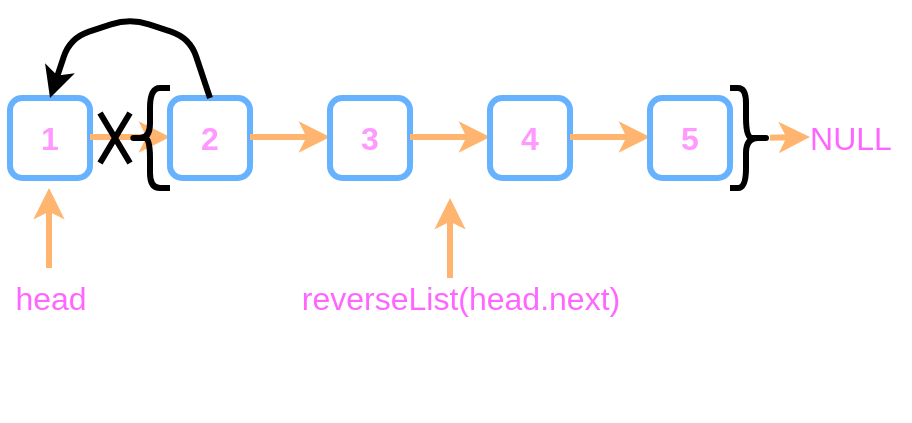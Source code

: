 <mxfile version="12.4.2" type="device" pages="1"><diagram id="ZfcbB-Dv1ELpHulXH-31" name="Page-1"><mxGraphModel dx="746" dy="575" grid="1" gridSize="10" guides="1" tooltips="1" connect="1" arrows="1" fold="1" page="1" pageScale="1" pageWidth="827" pageHeight="1169" math="0" shadow="0"><root><mxCell id="0"/><mxCell id="1" parent="0"/><mxCell id="YM_ruiJ9f5etb11lFPOt-1" value="&lt;font color=&quot;#ff99ff&quot; size=&quot;1&quot;&gt;&lt;b style=&quot;font-size: 16px&quot;&gt;1&lt;/b&gt;&lt;/font&gt;" style="whiteSpace=wrap;html=1;aspect=fixed;strokeWidth=3;strokeColor=#66B2FF;rounded=1;" vertex="1" parent="1"><mxGeometry x="80" y="240" width="40" height="40" as="geometry"/></mxCell><mxCell id="YM_ruiJ9f5etb11lFPOt-12" value="" style="endArrow=classic;html=1;strokeColor=#FFB570;strokeWidth=3;" edge="1" parent="1"><mxGeometry width="50" height="50" relative="1" as="geometry"><mxPoint x="120" y="259.5" as="sourcePoint"/><mxPoint x="160" y="259.5" as="targetPoint"/></mxGeometry></mxCell><mxCell id="YM_ruiJ9f5etb11lFPOt-50" value="" style="edgeStyle=orthogonalEdgeStyle;rounded=0;orthogonalLoop=1;jettySize=auto;html=1;strokeColor=none;strokeWidth=3;fontColor=#000000;" edge="1" parent="1" source="YM_ruiJ9f5etb11lFPOt-54" target="YM_ruiJ9f5etb11lFPOt-1"><mxGeometry relative="1" as="geometry"/></mxCell><mxCell id="YM_ruiJ9f5etb11lFPOt-14" value="&lt;font color=&quot;#ff99ff&quot; size=&quot;1&quot;&gt;&lt;b style=&quot;font-size: 16px&quot;&gt;2&lt;/b&gt;&lt;/font&gt;" style="whiteSpace=wrap;html=1;aspect=fixed;strokeWidth=3;strokeColor=#66B2FF;rounded=1;" vertex="1" parent="1"><mxGeometry x="160" y="240" width="40" height="40" as="geometry"/></mxCell><mxCell id="YM_ruiJ9f5etb11lFPOt-15" value="" style="endArrow=classic;html=1;strokeColor=#FFB570;strokeWidth=3;" edge="1" parent="1"><mxGeometry width="50" height="50" relative="1" as="geometry"><mxPoint x="200" y="259.5" as="sourcePoint"/><mxPoint x="240" y="259.5" as="targetPoint"/></mxGeometry></mxCell><mxCell id="YM_ruiJ9f5etb11lFPOt-16" value="&lt;font color=&quot;#ff99ff&quot; size=&quot;1&quot;&gt;&lt;b style=&quot;font-size: 16px&quot;&gt;3&lt;/b&gt;&lt;/font&gt;" style="whiteSpace=wrap;html=1;aspect=fixed;strokeWidth=3;strokeColor=#66B2FF;rounded=1;" vertex="1" parent="1"><mxGeometry x="240" y="240" width="40" height="40" as="geometry"/></mxCell><mxCell id="YM_ruiJ9f5etb11lFPOt-17" value="" style="endArrow=classic;html=1;strokeColor=#FFB570;strokeWidth=3;" edge="1" parent="1"><mxGeometry width="50" height="50" relative="1" as="geometry"><mxPoint x="280" y="259.5" as="sourcePoint"/><mxPoint x="320" y="259.5" as="targetPoint"/></mxGeometry></mxCell><mxCell id="YM_ruiJ9f5etb11lFPOt-18" value="&lt;font color=&quot;#ff99ff&quot; size=&quot;1&quot;&gt;&lt;b style=&quot;font-size: 16px&quot;&gt;4&lt;/b&gt;&lt;/font&gt;" style="whiteSpace=wrap;html=1;aspect=fixed;strokeWidth=3;strokeColor=#66B2FF;rounded=1;" vertex="1" parent="1"><mxGeometry x="320" y="240" width="40" height="40" as="geometry"/></mxCell><mxCell id="YM_ruiJ9f5etb11lFPOt-19" value="" style="endArrow=classic;html=1;strokeColor=#FFB570;strokeWidth=3;" edge="1" parent="1"><mxGeometry width="50" height="50" relative="1" as="geometry"><mxPoint x="360" y="259.5" as="sourcePoint"/><mxPoint x="400" y="259.5" as="targetPoint"/></mxGeometry></mxCell><mxCell id="YM_ruiJ9f5etb11lFPOt-20" value="&lt;font color=&quot;#ff99ff&quot; size=&quot;1&quot;&gt;&lt;b style=&quot;font-size: 16px&quot;&gt;5&lt;/b&gt;&lt;/font&gt;" style="whiteSpace=wrap;html=1;aspect=fixed;strokeWidth=3;strokeColor=#66B2FF;rounded=1;" vertex="1" parent="1"><mxGeometry x="400" y="240" width="40" height="40" as="geometry"/></mxCell><mxCell id="YM_ruiJ9f5etb11lFPOt-22" value="" style="endArrow=classic;html=1;strokeColor=#FFB570;strokeWidth=3;" edge="1" parent="1" source="YM_ruiJ9f5etb11lFPOt-29"><mxGeometry width="50" height="50" relative="1" as="geometry"><mxPoint x="440" y="259.5" as="sourcePoint"/><mxPoint x="480" y="259.5" as="targetPoint"/></mxGeometry></mxCell><mxCell id="YM_ruiJ9f5etb11lFPOt-23" value="&lt;font color=&quot;#ff66ff&quot; style=&quot;font-size: 16px&quot;&gt;NULL&lt;/font&gt;" style="text;html=1;resizable=0;autosize=1;align=center;verticalAlign=middle;points=[];fillColor=none;strokeColor=none;rounded=0;" vertex="1" parent="1"><mxGeometry x="470" y="250" width="60" height="20" as="geometry"/></mxCell><mxCell id="YM_ruiJ9f5etb11lFPOt-25" value="" style="shape=curlyBracket;whiteSpace=wrap;html=1;rounded=1;strokeColor=#000000;strokeWidth=3;size=0.5;" vertex="1" parent="1"><mxGeometry x="140" y="235" width="20" height="50" as="geometry"/></mxCell><mxCell id="YM_ruiJ9f5etb11lFPOt-29" value="" style="shape=curlyBracket;whiteSpace=wrap;html=1;rounded=1;strokeColor=#000000;strokeWidth=3;size=0.6;direction=west;" vertex="1" parent="1"><mxGeometry x="440" y="235" width="20" height="50" as="geometry"/></mxCell><mxCell id="YM_ruiJ9f5etb11lFPOt-35" value="" style="endArrow=classic;html=1;strokeColor=#FFB570;strokeWidth=3;" edge="1" parent="1" target="YM_ruiJ9f5etb11lFPOt-29"><mxGeometry width="50" height="50" relative="1" as="geometry"><mxPoint x="440" y="259.5" as="sourcePoint"/><mxPoint x="480" y="259.5" as="targetPoint"/></mxGeometry></mxCell><mxCell id="YM_ruiJ9f5etb11lFPOt-36" value="" style="endArrow=classic;html=1;strokeColor=#FFB570;strokeWidth=3;" edge="1" parent="1"><mxGeometry width="50" height="50" relative="1" as="geometry"><mxPoint x="99.5" y="325" as="sourcePoint"/><mxPoint x="99.5" y="285" as="targetPoint"/></mxGeometry></mxCell><mxCell id="YM_ruiJ9f5etb11lFPOt-37" value="&lt;font color=&quot;#ff66ff&quot;&gt;&lt;span style=&quot;font-size: 16px&quot;&gt;head&lt;br&gt;&lt;/span&gt;&lt;/font&gt;" style="text;html=1;resizable=0;autosize=1;align=center;verticalAlign=middle;points=[];fillColor=none;strokeColor=none;rounded=0;" vertex="1" parent="1"><mxGeometry x="75" y="330" width="50" height="20" as="geometry"/></mxCell><mxCell id="YM_ruiJ9f5etb11lFPOt-38" value="" style="endArrow=classic;html=1;strokeColor=#FFB570;strokeWidth=3;" edge="1" parent="1"><mxGeometry width="50" height="50" relative="1" as="geometry"><mxPoint x="300" y="330" as="sourcePoint"/><mxPoint x="300" y="290" as="targetPoint"/></mxGeometry></mxCell><mxCell id="YM_ruiJ9f5etb11lFPOt-39" value="&lt;font color=&quot;#ff66ff&quot;&gt;&lt;span style=&quot;font-size: 16px&quot;&gt;reverseList(head.next)&lt;br&gt;&lt;/span&gt;&lt;/font&gt;" style="text;html=1;resizable=0;autosize=1;align=center;verticalAlign=middle;points=[];fillColor=none;strokeColor=none;rounded=0;" vertex="1" parent="1"><mxGeometry x="220" y="330" width="170" height="20" as="geometry"/></mxCell><mxCell id="YM_ruiJ9f5etb11lFPOt-42" value="" style="endArrow=classic;html=1;strokeColor=#000000;strokeWidth=3;entryX=0.5;entryY=0;entryDx=0;entryDy=0;" edge="1" parent="1" target="YM_ruiJ9f5etb11lFPOt-1"><mxGeometry width="50" height="50" relative="1" as="geometry"><mxPoint x="180" y="240" as="sourcePoint"/><mxPoint x="100" y="140" as="targetPoint"/><Array as="points"><mxPoint x="170" y="210"/><mxPoint x="140" y="200"/><mxPoint x="110" y="210"/></Array></mxGeometry></mxCell><mxCell id="YM_ruiJ9f5etb11lFPOt-53" value="" style="shape=umlDestroy;whiteSpace=wrap;html=1;strokeWidth=3;rounded=1;fillColor=#000000;fontColor=#000000;" vertex="1" parent="1"><mxGeometry x="110" y="400" width="10" as="geometry"/></mxCell><mxCell id="YM_ruiJ9f5etb11lFPOt-54" value="" style="shape=umlDestroy;whiteSpace=wrap;html=1;strokeWidth=3;rounded=1;fillColor=#000000;fontColor=#000000;" vertex="1" parent="1"><mxGeometry x="125" y="247.5" width="15" height="25" as="geometry"/></mxCell><mxCell id="YM_ruiJ9f5etb11lFPOt-55" value="" style="edgeStyle=orthogonalEdgeStyle;rounded=0;orthogonalLoop=1;jettySize=auto;html=1;strokeColor=none;strokeWidth=3;fontColor=#000000;" edge="1" parent="1" source="YM_ruiJ9f5etb11lFPOt-14" target="YM_ruiJ9f5etb11lFPOt-54"><mxGeometry relative="1" as="geometry"><mxPoint x="160" y="260" as="sourcePoint"/><mxPoint x="120" y="260" as="targetPoint"/></mxGeometry></mxCell></root></mxGraphModel></diagram></mxfile>